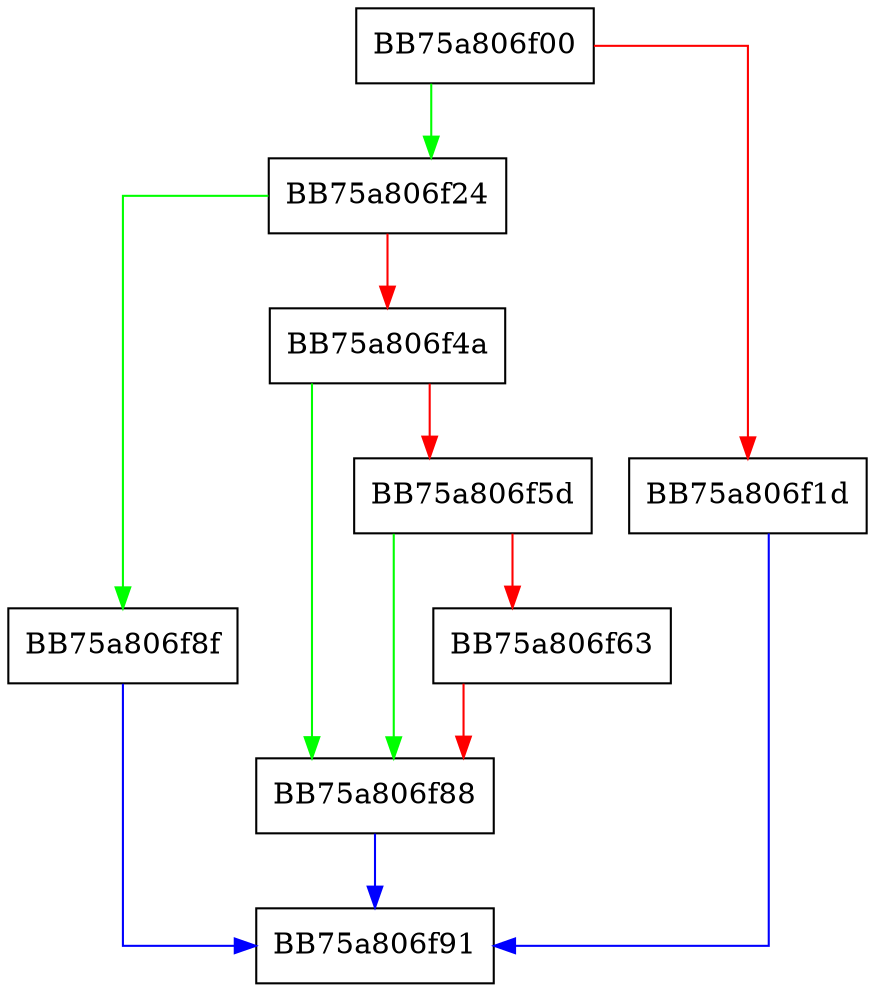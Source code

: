 digraph Seek {
  node [shape="box"];
  graph [splines=ortho];
  BB75a806f00 -> BB75a806f24 [color="green"];
  BB75a806f00 -> BB75a806f1d [color="red"];
  BB75a806f1d -> BB75a806f91 [color="blue"];
  BB75a806f24 -> BB75a806f8f [color="green"];
  BB75a806f24 -> BB75a806f4a [color="red"];
  BB75a806f4a -> BB75a806f88 [color="green"];
  BB75a806f4a -> BB75a806f5d [color="red"];
  BB75a806f5d -> BB75a806f88 [color="green"];
  BB75a806f5d -> BB75a806f63 [color="red"];
  BB75a806f63 -> BB75a806f88 [color="red"];
  BB75a806f88 -> BB75a806f91 [color="blue"];
  BB75a806f8f -> BB75a806f91 [color="blue"];
}